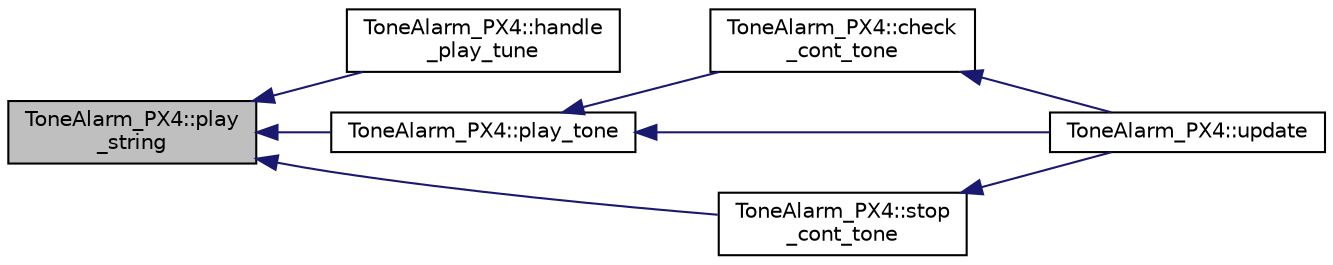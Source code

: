 digraph "ToneAlarm_PX4::play_string"
{
 // INTERACTIVE_SVG=YES
  edge [fontname="Helvetica",fontsize="10",labelfontname="Helvetica",labelfontsize="10"];
  node [fontname="Helvetica",fontsize="10",shape=record];
  rankdir="LR";
  Node1 [label="ToneAlarm_PX4::play\l_string",height=0.2,width=0.4,color="black", fillcolor="grey75", style="filled", fontcolor="black"];
  Node1 -> Node2 [dir="back",color="midnightblue",fontsize="10",style="solid",fontname="Helvetica"];
  Node2 [label="ToneAlarm_PX4::handle\l_play_tune",height=0.2,width=0.4,color="black", fillcolor="white", style="filled",URL="$classToneAlarm__PX4.html#a2155ed6dd509049d3b82b10c25b0d6bf"];
  Node1 -> Node3 [dir="back",color="midnightblue",fontsize="10",style="solid",fontname="Helvetica"];
  Node3 [label="ToneAlarm_PX4::play_tone",height=0.2,width=0.4,color="black", fillcolor="white", style="filled",URL="$classToneAlarm__PX4.html#a6b00305a172a33a394db378444bc4683",tooltip="play_tune - play one of the pre-defined tunes "];
  Node3 -> Node4 [dir="back",color="midnightblue",fontsize="10",style="solid",fontname="Helvetica"];
  Node4 [label="ToneAlarm_PX4::check\l_cont_tone",height=0.2,width=0.4,color="black", fillcolor="white", style="filled",URL="$classToneAlarm__PX4.html#abb5cda80288f2d2dca9d9e5c7e5fd920"];
  Node4 -> Node5 [dir="back",color="midnightblue",fontsize="10",style="solid",fontname="Helvetica"];
  Node5 [label="ToneAlarm_PX4::update",height=0.2,width=0.4,color="black", fillcolor="white", style="filled",URL="$classToneAlarm__PX4.html#afa62a6241bf150720d1f8d16c9e41cc2",tooltip="update - updates led according to timed_updated. Should be called at 50Hz "];
  Node3 -> Node5 [dir="back",color="midnightblue",fontsize="10",style="solid",fontname="Helvetica"];
  Node1 -> Node6 [dir="back",color="midnightblue",fontsize="10",style="solid",fontname="Helvetica"];
  Node6 [label="ToneAlarm_PX4::stop\l_cont_tone",height=0.2,width=0.4,color="black", fillcolor="white", style="filled",URL="$classToneAlarm__PX4.html#a0b17c9ed107d3b0e3c94cbcf5ac15b62"];
  Node6 -> Node5 [dir="back",color="midnightblue",fontsize="10",style="solid",fontname="Helvetica"];
}
